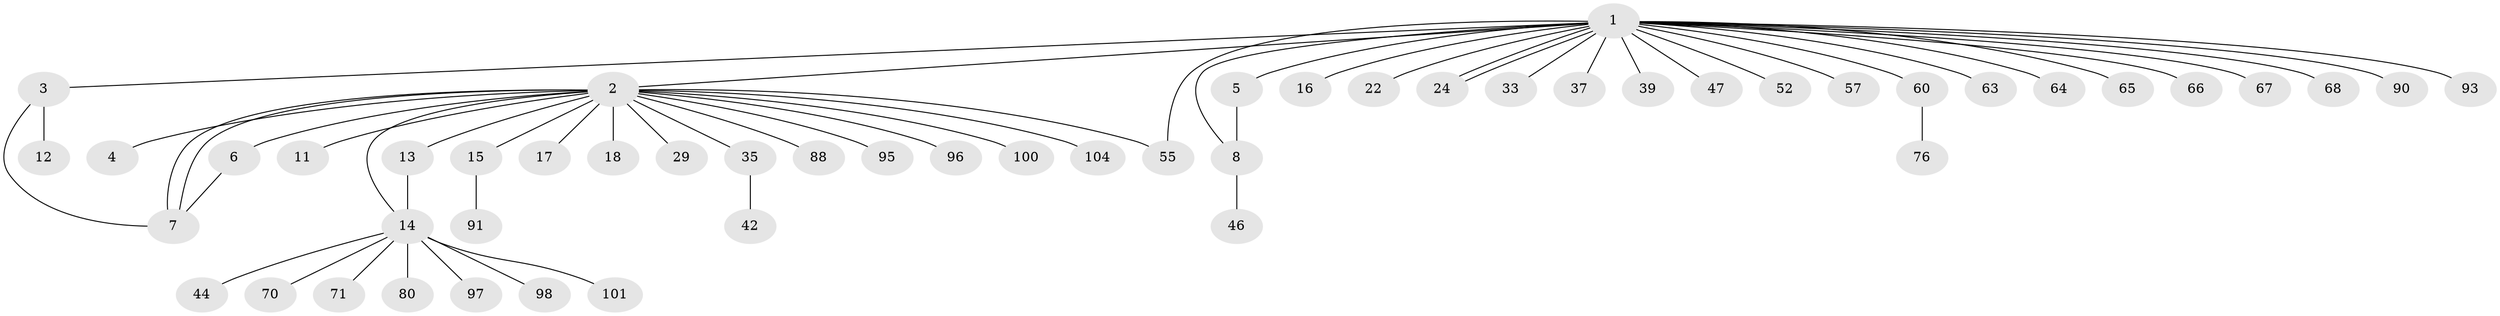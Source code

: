 // original degree distribution, {21: 0.009615384615384616, 22: 0.009615384615384616, 3: 0.04807692307692308, 1: 0.6057692307692307, 4: 0.04807692307692308, 8: 0.009615384615384616, 2: 0.21153846153846154, 7: 0.019230769230769232, 6: 0.009615384615384616, 5: 0.028846153846153848}
// Generated by graph-tools (version 1.1) at 2025/14/03/09/25 04:14:40]
// undirected, 52 vertices, 58 edges
graph export_dot {
graph [start="1"]
  node [color=gray90,style=filled];
  1 [super="+10"];
  2 [super="+9"];
  3;
  4;
  5 [super="+53"];
  6 [super="+87+31+21"];
  7 [super="+78+51+27+32"];
  8 [super="+20+36+38"];
  11 [super="+99+19+45"];
  12;
  13 [super="+50+81+85+41"];
  14 [super="+26+40+92+30"];
  15 [super="+25+49+48+28"];
  16;
  17 [super="+54"];
  18;
  22;
  24;
  29 [super="+73"];
  33;
  35 [super="+94"];
  37;
  39;
  42;
  44;
  46;
  47;
  52;
  55;
  57;
  60 [super="+61"];
  63 [super="+75"];
  64;
  65;
  66 [super="+72"];
  67;
  68;
  70;
  71;
  76;
  80;
  88;
  90 [super="+103"];
  91;
  93;
  95;
  96;
  97;
  98;
  100;
  101;
  104;
  1 -- 2 [weight=2];
  1 -- 3;
  1 -- 5;
  1 -- 8 [weight=2];
  1 -- 16;
  1 -- 22;
  1 -- 24;
  1 -- 24;
  1 -- 39;
  1 -- 47;
  1 -- 52;
  1 -- 55;
  1 -- 60;
  1 -- 63;
  1 -- 64;
  1 -- 66;
  1 -- 67;
  1 -- 90;
  1 -- 93;
  1 -- 65;
  1 -- 33;
  1 -- 68;
  1 -- 37;
  1 -- 57;
  2 -- 4;
  2 -- 6;
  2 -- 7;
  2 -- 7;
  2 -- 11;
  2 -- 13 [weight=2];
  2 -- 14;
  2 -- 15;
  2 -- 17;
  2 -- 18;
  2 -- 29;
  2 -- 35;
  2 -- 55;
  2 -- 88;
  2 -- 95;
  2 -- 96;
  2 -- 100;
  2 -- 104;
  3 -- 7;
  3 -- 12;
  5 -- 8;
  6 -- 7;
  8 -- 46;
  13 -- 14 [weight=2];
  14 -- 44;
  14 -- 97;
  14 -- 101;
  14 -- 71;
  14 -- 80;
  14 -- 70;
  14 -- 98;
  15 -- 91;
  35 -- 42;
  60 -- 76;
}

